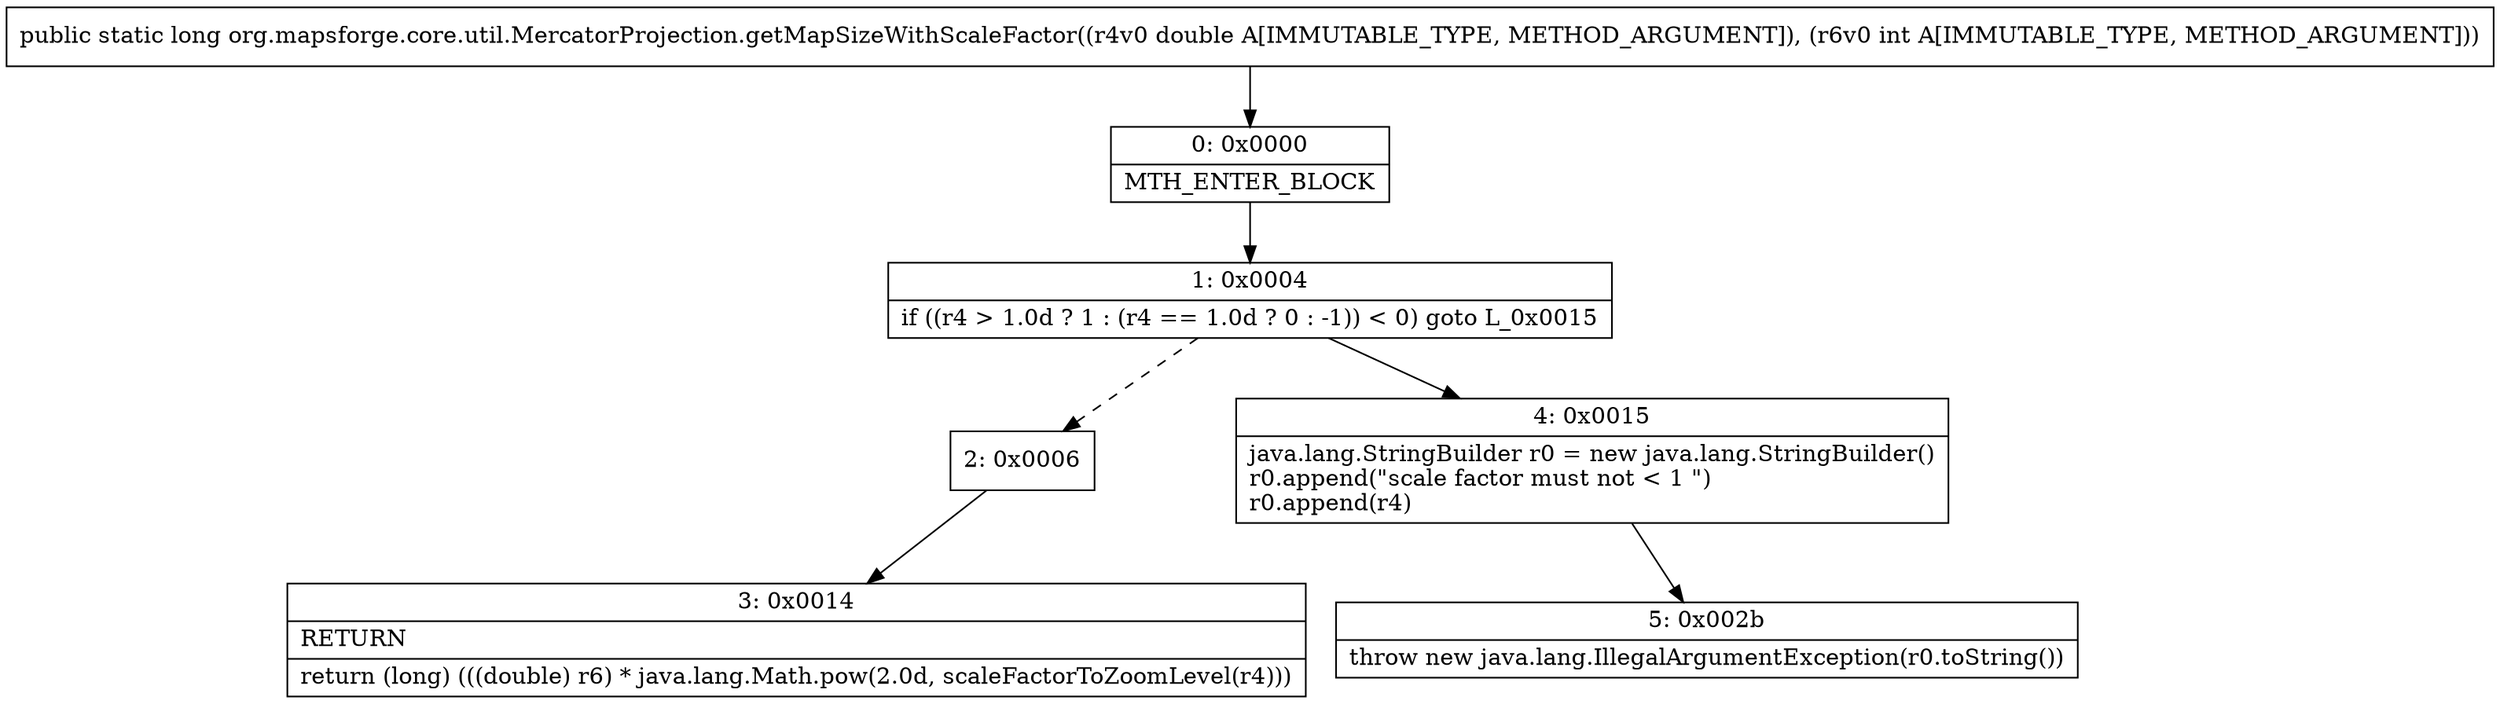 digraph "CFG fororg.mapsforge.core.util.MercatorProjection.getMapSizeWithScaleFactor(DI)J" {
Node_0 [shape=record,label="{0\:\ 0x0000|MTH_ENTER_BLOCK\l}"];
Node_1 [shape=record,label="{1\:\ 0x0004|if ((r4 \> 1.0d ? 1 : (r4 == 1.0d ? 0 : \-1)) \< 0) goto L_0x0015\l}"];
Node_2 [shape=record,label="{2\:\ 0x0006}"];
Node_3 [shape=record,label="{3\:\ 0x0014|RETURN\l|return (long) (((double) r6) * java.lang.Math.pow(2.0d, scaleFactorToZoomLevel(r4)))\l}"];
Node_4 [shape=record,label="{4\:\ 0x0015|java.lang.StringBuilder r0 = new java.lang.StringBuilder()\lr0.append(\"scale factor must not \< 1 \")\lr0.append(r4)\l}"];
Node_5 [shape=record,label="{5\:\ 0x002b|throw new java.lang.IllegalArgumentException(r0.toString())\l}"];
MethodNode[shape=record,label="{public static long org.mapsforge.core.util.MercatorProjection.getMapSizeWithScaleFactor((r4v0 double A[IMMUTABLE_TYPE, METHOD_ARGUMENT]), (r6v0 int A[IMMUTABLE_TYPE, METHOD_ARGUMENT])) }"];
MethodNode -> Node_0;
Node_0 -> Node_1;
Node_1 -> Node_2[style=dashed];
Node_1 -> Node_4;
Node_2 -> Node_3;
Node_4 -> Node_5;
}

